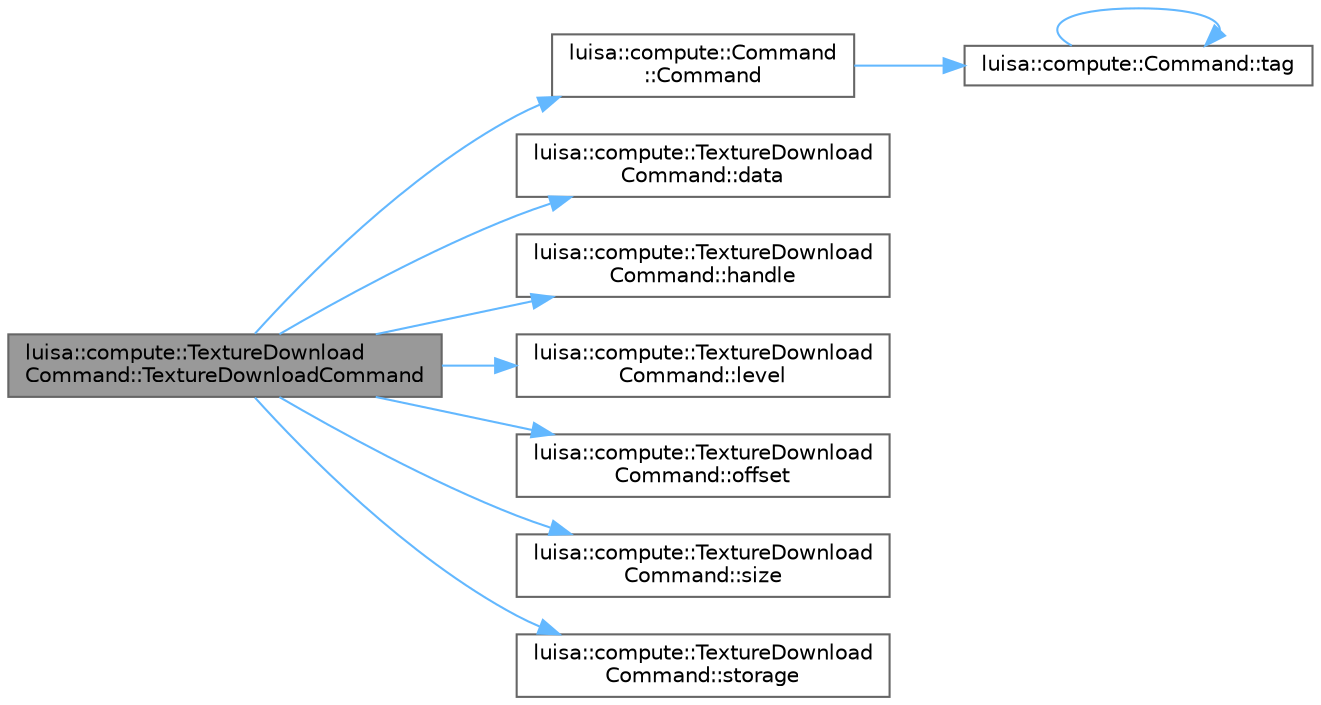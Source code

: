 digraph "luisa::compute::TextureDownloadCommand::TextureDownloadCommand"
{
 // LATEX_PDF_SIZE
  bgcolor="transparent";
  edge [fontname=Helvetica,fontsize=10,labelfontname=Helvetica,labelfontsize=10];
  node [fontname=Helvetica,fontsize=10,shape=box,height=0.2,width=0.4];
  rankdir="LR";
  Node1 [id="Node000001",label="luisa::compute::TextureDownload\lCommand::TextureDownloadCommand",height=0.2,width=0.4,color="gray40", fillcolor="grey60", style="filled", fontcolor="black",tooltip=" "];
  Node1 -> Node2 [id="edge1_Node000001_Node000002",color="steelblue1",style="solid",tooltip=" "];
  Node2 [id="Node000002",label="luisa::compute::Command\l::Command",height=0.2,width=0.4,color="grey40", fillcolor="white", style="filled",URL="$classluisa_1_1compute_1_1_command.html#a5e3352338fbe2300dbde316632484f56",tooltip=" "];
  Node2 -> Node3 [id="edge2_Node000002_Node000003",color="steelblue1",style="solid",tooltip=" "];
  Node3 [id="Node000003",label="luisa::compute::Command::tag",height=0.2,width=0.4,color="grey40", fillcolor="white", style="filled",URL="$classluisa_1_1compute_1_1_command.html#af5d6279e53fdc5a6bb50b95d7f0591ba",tooltip=" "];
  Node3 -> Node3 [id="edge3_Node000003_Node000003",color="steelblue1",style="solid",tooltip=" "];
  Node1 -> Node4 [id="edge4_Node000001_Node000004",color="steelblue1",style="solid",tooltip=" "];
  Node4 [id="Node000004",label="luisa::compute::TextureDownload\lCommand::data",height=0.2,width=0.4,color="grey40", fillcolor="white", style="filled",URL="$classluisa_1_1compute_1_1_texture_download_command.html#a24af66d7830628ebaf8a3de3d6a6ff06",tooltip=" "];
  Node1 -> Node5 [id="edge5_Node000001_Node000005",color="steelblue1",style="solid",tooltip=" "];
  Node5 [id="Node000005",label="luisa::compute::TextureDownload\lCommand::handle",height=0.2,width=0.4,color="grey40", fillcolor="white", style="filled",URL="$classluisa_1_1compute_1_1_texture_download_command.html#a3e418370bb4ea83c92a2a37caf6ce0da",tooltip=" "];
  Node1 -> Node6 [id="edge6_Node000001_Node000006",color="steelblue1",style="solid",tooltip=" "];
  Node6 [id="Node000006",label="luisa::compute::TextureDownload\lCommand::level",height=0.2,width=0.4,color="grey40", fillcolor="white", style="filled",URL="$classluisa_1_1compute_1_1_texture_download_command.html#a04e8d200e4179c15a75d5f3b574fbe89",tooltip=" "];
  Node1 -> Node7 [id="edge7_Node000001_Node000007",color="steelblue1",style="solid",tooltip=" "];
  Node7 [id="Node000007",label="luisa::compute::TextureDownload\lCommand::offset",height=0.2,width=0.4,color="grey40", fillcolor="white", style="filled",URL="$classluisa_1_1compute_1_1_texture_download_command.html#aa50e3a1d0617b109562eccc41fcf42d7",tooltip=" "];
  Node1 -> Node8 [id="edge8_Node000001_Node000008",color="steelblue1",style="solid",tooltip=" "];
  Node8 [id="Node000008",label="luisa::compute::TextureDownload\lCommand::size",height=0.2,width=0.4,color="grey40", fillcolor="white", style="filled",URL="$classluisa_1_1compute_1_1_texture_download_command.html#a264b8e676fad533b7753d4f3b1d8a091",tooltip=" "];
  Node1 -> Node9 [id="edge9_Node000001_Node000009",color="steelblue1",style="solid",tooltip=" "];
  Node9 [id="Node000009",label="luisa::compute::TextureDownload\lCommand::storage",height=0.2,width=0.4,color="grey40", fillcolor="white", style="filled",URL="$classluisa_1_1compute_1_1_texture_download_command.html#a4078475c9690b1b24372f63c892af126",tooltip=" "];
}
